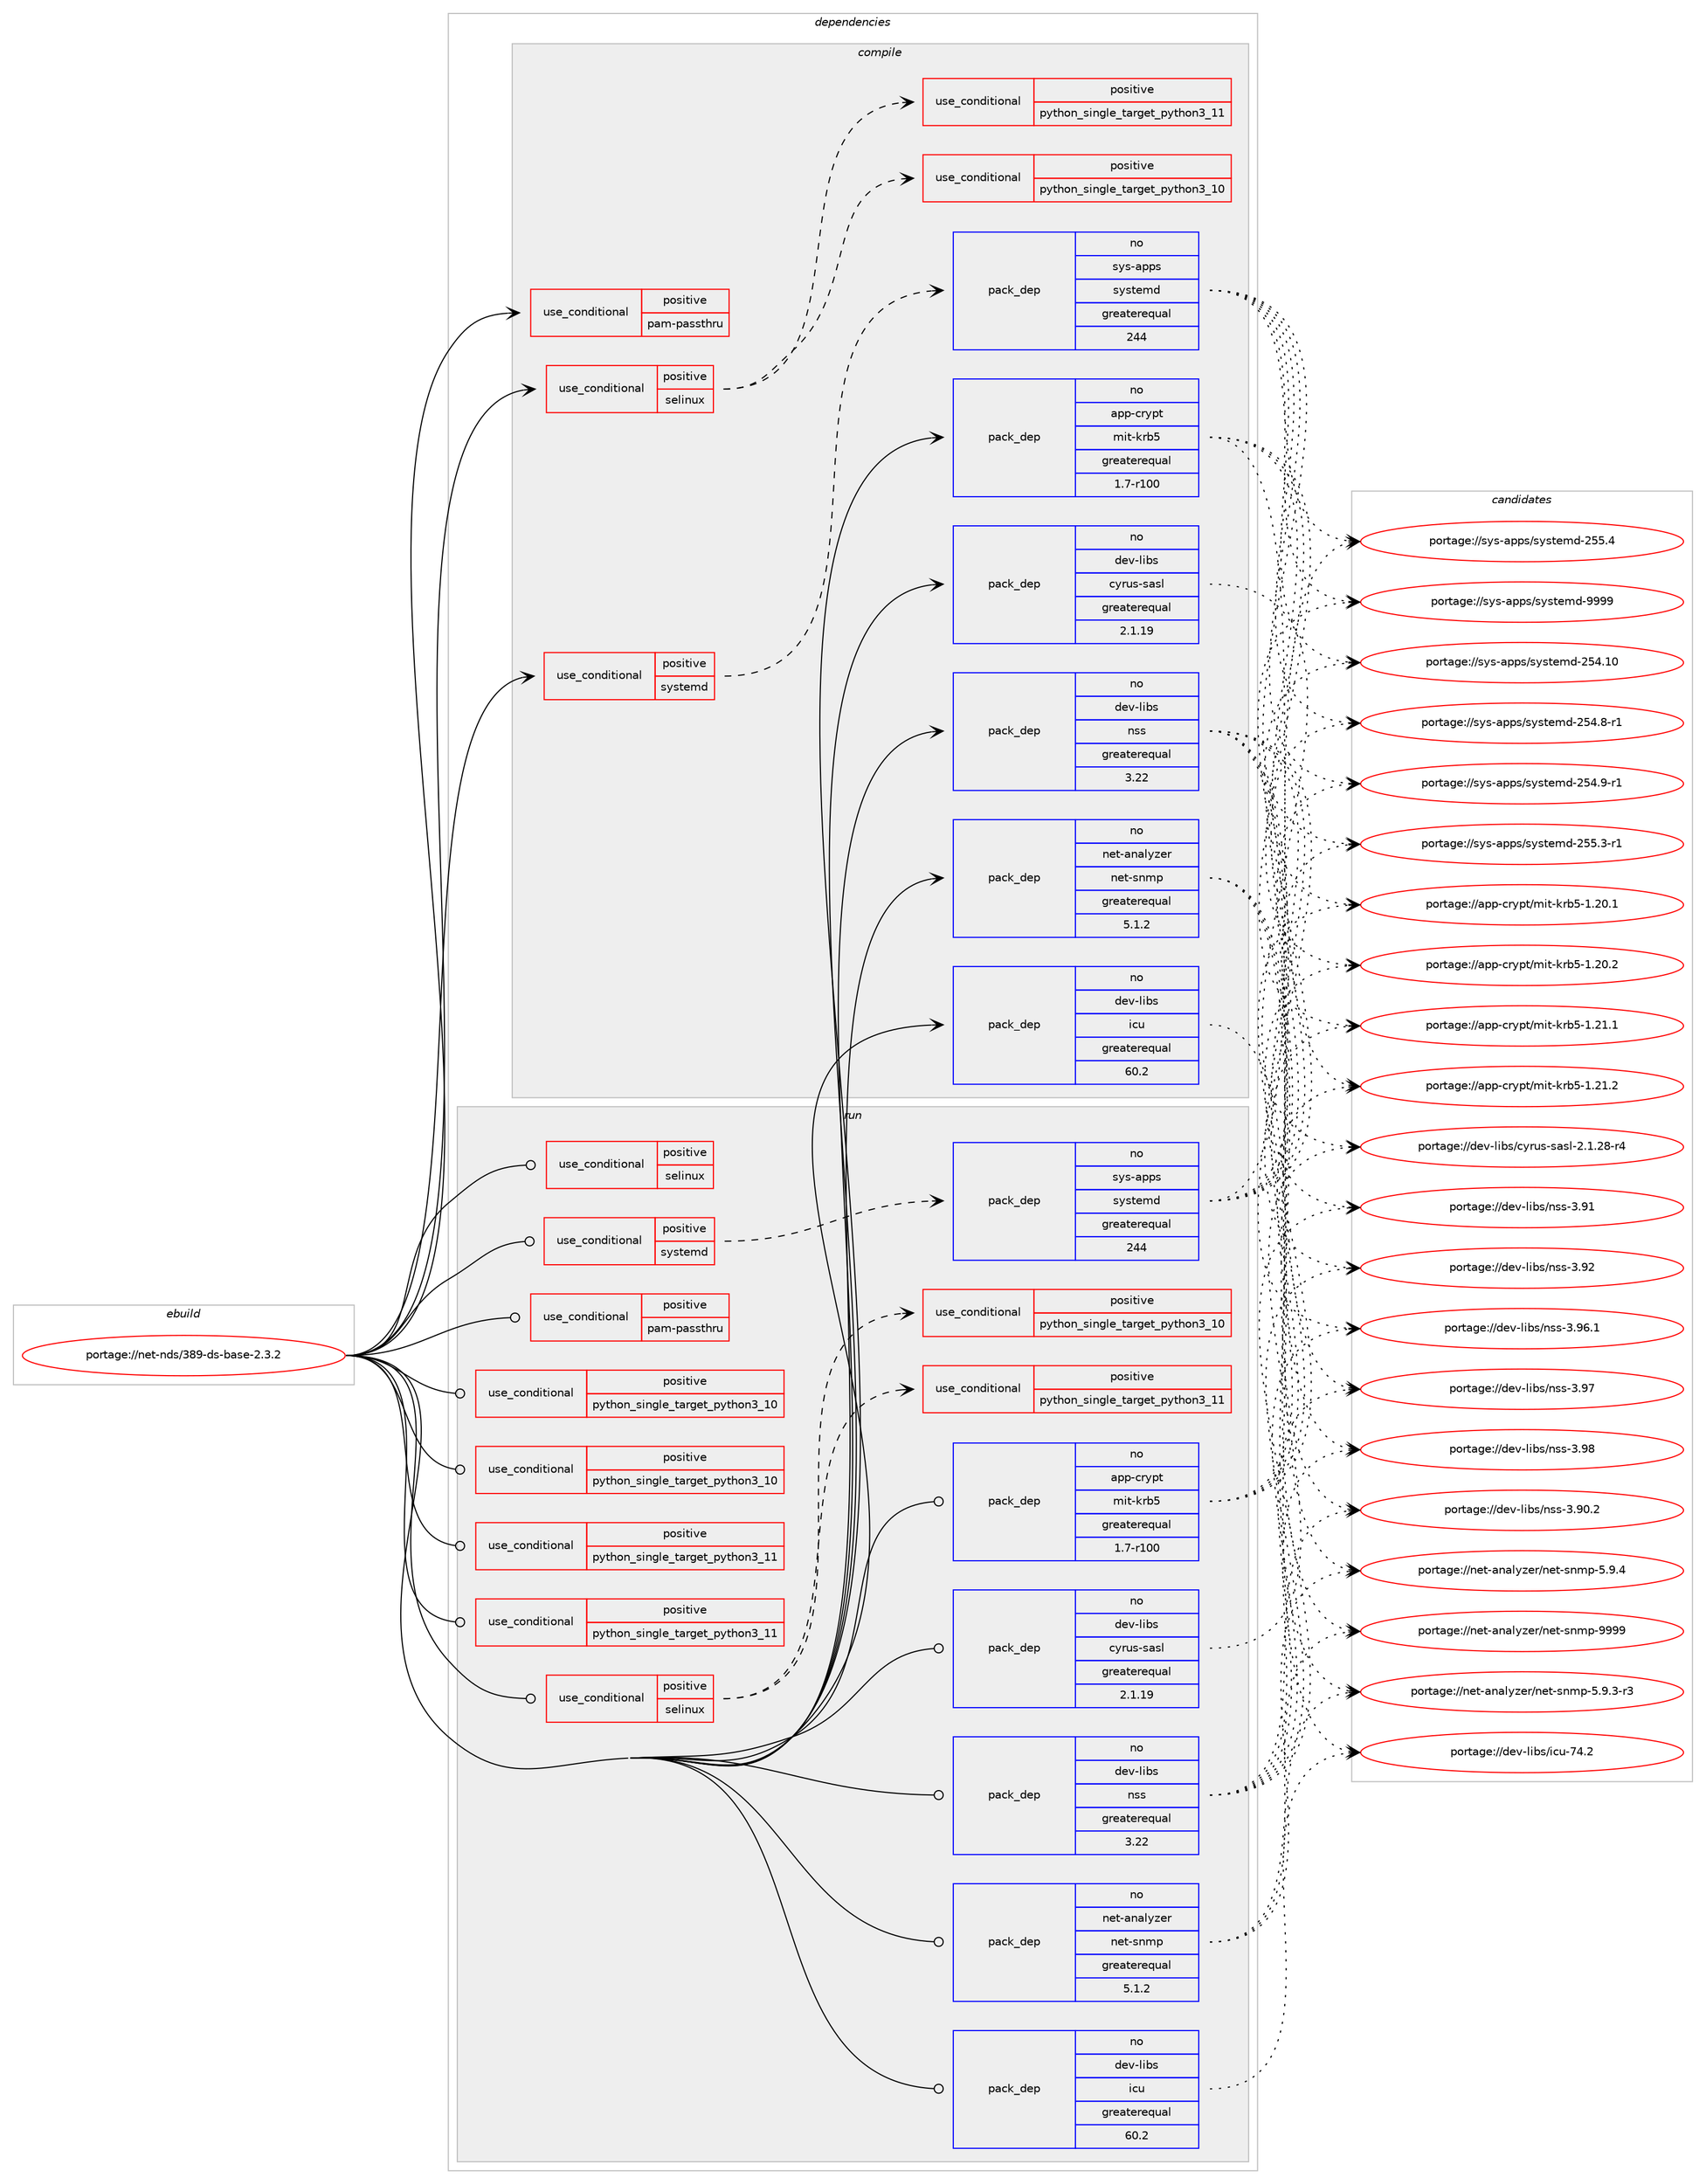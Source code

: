 digraph prolog {

# *************
# Graph options
# *************

newrank=true;
concentrate=true;
compound=true;
graph [rankdir=LR,fontname=Helvetica,fontsize=10,ranksep=1.5];#, ranksep=2.5, nodesep=0.2];
edge  [arrowhead=vee];
node  [fontname=Helvetica,fontsize=10];

# **********
# The ebuild
# **********

subgraph cluster_leftcol {
color=gray;
rank=same;
label=<<i>ebuild</i>>;
id [label="portage://net-nds/389-ds-base-2.3.2", color=red, width=4, href="../net-nds/389-ds-base-2.3.2.svg"];
}

# ****************
# The dependencies
# ****************

subgraph cluster_midcol {
color=gray;
label=<<i>dependencies</i>>;
subgraph cluster_compile {
fillcolor="#eeeeee";
style=filled;
label=<<i>compile</i>>;
subgraph cond5476 {
dependency7697 [label=<<TABLE BORDER="0" CELLBORDER="1" CELLSPACING="0" CELLPADDING="4"><TR><TD ROWSPAN="3" CELLPADDING="10">use_conditional</TD></TR><TR><TD>positive</TD></TR><TR><TD>pam-passthru</TD></TR></TABLE>>, shape=none, color=red];
# *** BEGIN UNKNOWN DEPENDENCY TYPE (TODO) ***
# dependency7697 -> package_dependency(portage://net-nds/389-ds-base-2.3.2,install,no,sys-libs,pam,none,[,,],[],[])
# *** END UNKNOWN DEPENDENCY TYPE (TODO) ***

}
id:e -> dependency7697:w [weight=20,style="solid",arrowhead="vee"];
subgraph cond5477 {
dependency7698 [label=<<TABLE BORDER="0" CELLBORDER="1" CELLSPACING="0" CELLPADDING="4"><TR><TD ROWSPAN="3" CELLPADDING="10">use_conditional</TD></TR><TR><TD>positive</TD></TR><TR><TD>selinux</TD></TR></TABLE>>, shape=none, color=red];
subgraph cond5478 {
dependency7699 [label=<<TABLE BORDER="0" CELLBORDER="1" CELLSPACING="0" CELLPADDING="4"><TR><TD ROWSPAN="3" CELLPADDING="10">use_conditional</TD></TR><TR><TD>positive</TD></TR><TR><TD>python_single_target_python3_10</TD></TR></TABLE>>, shape=none, color=red];
# *** BEGIN UNKNOWN DEPENDENCY TYPE (TODO) ***
# dependency7699 -> package_dependency(portage://net-nds/389-ds-base-2.3.2,install,no,sys-libs,libselinux,none,[,,],[],[use(enable(python),none),use(enable(python_targets_python3_10),negative)])
# *** END UNKNOWN DEPENDENCY TYPE (TODO) ***

}
dependency7698:e -> dependency7699:w [weight=20,style="dashed",arrowhead="vee"];
subgraph cond5479 {
dependency7700 [label=<<TABLE BORDER="0" CELLBORDER="1" CELLSPACING="0" CELLPADDING="4"><TR><TD ROWSPAN="3" CELLPADDING="10">use_conditional</TD></TR><TR><TD>positive</TD></TR><TR><TD>python_single_target_python3_11</TD></TR></TABLE>>, shape=none, color=red];
# *** BEGIN UNKNOWN DEPENDENCY TYPE (TODO) ***
# dependency7700 -> package_dependency(portage://net-nds/389-ds-base-2.3.2,install,no,sys-libs,libselinux,none,[,,],[],[use(enable(python),none),use(enable(python_targets_python3_11),negative)])
# *** END UNKNOWN DEPENDENCY TYPE (TODO) ***

}
dependency7698:e -> dependency7700:w [weight=20,style="dashed",arrowhead="vee"];
}
id:e -> dependency7698:w [weight=20,style="solid",arrowhead="vee"];
subgraph cond5480 {
dependency7701 [label=<<TABLE BORDER="0" CELLBORDER="1" CELLSPACING="0" CELLPADDING="4"><TR><TD ROWSPAN="3" CELLPADDING="10">use_conditional</TD></TR><TR><TD>positive</TD></TR><TR><TD>systemd</TD></TR></TABLE>>, shape=none, color=red];
subgraph pack2150 {
dependency7702 [label=<<TABLE BORDER="0" CELLBORDER="1" CELLSPACING="0" CELLPADDING="4" WIDTH="220"><TR><TD ROWSPAN="6" CELLPADDING="30">pack_dep</TD></TR><TR><TD WIDTH="110">no</TD></TR><TR><TD>sys-apps</TD></TR><TR><TD>systemd</TD></TR><TR><TD>greaterequal</TD></TR><TR><TD>244</TD></TR></TABLE>>, shape=none, color=blue];
}
dependency7701:e -> dependency7702:w [weight=20,style="dashed",arrowhead="vee"];
}
id:e -> dependency7701:w [weight=20,style="solid",arrowhead="vee"];
subgraph pack2151 {
dependency7703 [label=<<TABLE BORDER="0" CELLBORDER="1" CELLSPACING="0" CELLPADDING="4" WIDTH="220"><TR><TD ROWSPAN="6" CELLPADDING="30">pack_dep</TD></TR><TR><TD WIDTH="110">no</TD></TR><TR><TD>app-crypt</TD></TR><TR><TD>mit-krb5</TD></TR><TR><TD>greaterequal</TD></TR><TR><TD>1.7-r100</TD></TR></TABLE>>, shape=none, color=blue];
}
id:e -> dependency7703:w [weight=20,style="solid",arrowhead="vee"];
# *** BEGIN UNKNOWN DEPENDENCY TYPE (TODO) ***
# id -> package_dependency(portage://net-nds/389-ds-base-2.3.2,install,no,dev-db,lmdb,none,[,,],any_same_slot,[])
# *** END UNKNOWN DEPENDENCY TYPE (TODO) ***

subgraph pack2152 {
dependency7704 [label=<<TABLE BORDER="0" CELLBORDER="1" CELLSPACING="0" CELLPADDING="4" WIDTH="220"><TR><TD ROWSPAN="6" CELLPADDING="30">pack_dep</TD></TR><TR><TD WIDTH="110">no</TD></TR><TR><TD>dev-libs</TD></TR><TR><TD>cyrus-sasl</TD></TR><TR><TD>greaterequal</TD></TR><TR><TD>2.1.19</TD></TR></TABLE>>, shape=none, color=blue];
}
id:e -> dependency7704:w [weight=20,style="solid",arrowhead="vee"];
subgraph pack2153 {
dependency7705 [label=<<TABLE BORDER="0" CELLBORDER="1" CELLSPACING="0" CELLPADDING="4" WIDTH="220"><TR><TD ROWSPAN="6" CELLPADDING="30">pack_dep</TD></TR><TR><TD WIDTH="110">no</TD></TR><TR><TD>dev-libs</TD></TR><TR><TD>icu</TD></TR><TR><TD>greaterequal</TD></TR><TR><TD>60.2</TD></TR></TABLE>>, shape=none, color=blue];
}
id:e -> dependency7705:w [weight=20,style="solid",arrowhead="vee"];
# *** BEGIN UNKNOWN DEPENDENCY TYPE (TODO) ***
# id -> package_dependency(portage://net-nds/389-ds-base-2.3.2,install,no,dev-libs,json-c,none,[,,],any_same_slot,[])
# *** END UNKNOWN DEPENDENCY TYPE (TODO) ***

# *** BEGIN UNKNOWN DEPENDENCY TYPE (TODO) ***
# id -> package_dependency(portage://net-nds/389-ds-base-2.3.2,install,no,dev-libs,libevent,none,[,,],any_same_slot,[])
# *** END UNKNOWN DEPENDENCY TYPE (TODO) ***

# *** BEGIN UNKNOWN DEPENDENCY TYPE (TODO) ***
# id -> package_dependency(portage://net-nds/389-ds-base-2.3.2,install,no,dev-libs,libpcre2,none,[,,],any_same_slot,[])
# *** END UNKNOWN DEPENDENCY TYPE (TODO) ***

# *** BEGIN UNKNOWN DEPENDENCY TYPE (TODO) ***
# id -> package_dependency(portage://net-nds/389-ds-base-2.3.2,install,no,dev-libs,nspr,none,[,,],[],[])
# *** END UNKNOWN DEPENDENCY TYPE (TODO) ***

subgraph pack2154 {
dependency7706 [label=<<TABLE BORDER="0" CELLBORDER="1" CELLSPACING="0" CELLPADDING="4" WIDTH="220"><TR><TD ROWSPAN="6" CELLPADDING="30">pack_dep</TD></TR><TR><TD WIDTH="110">no</TD></TR><TR><TD>dev-libs</TD></TR><TR><TD>nss</TD></TR><TR><TD>greaterequal</TD></TR><TR><TD>3.22</TD></TR></TABLE>>, shape=none, color=blue];
}
id:e -> dependency7706:w [weight=20,style="solid",arrowhead="vee"];
# *** BEGIN UNKNOWN DEPENDENCY TYPE (TODO) ***
# id -> package_dependency(portage://net-nds/389-ds-base-2.3.2,install,no,dev-libs,openssl,none,[,,],[slot(0),equal],[])
# *** END UNKNOWN DEPENDENCY TYPE (TODO) ***

subgraph pack2155 {
dependency7707 [label=<<TABLE BORDER="0" CELLBORDER="1" CELLSPACING="0" CELLPADDING="4" WIDTH="220"><TR><TD ROWSPAN="6" CELLPADDING="30">pack_dep</TD></TR><TR><TD WIDTH="110">no</TD></TR><TR><TD>net-analyzer</TD></TR><TR><TD>net-snmp</TD></TR><TR><TD>greaterequal</TD></TR><TR><TD>5.1.2</TD></TR></TABLE>>, shape=none, color=blue];
}
id:e -> dependency7707:w [weight=20,style="solid",arrowhead="vee"];
# *** BEGIN UNKNOWN DEPENDENCY TYPE (TODO) ***
# id -> package_dependency(portage://net-nds/389-ds-base-2.3.2,install,no,net-nds,openldap,none,[,,],any_same_slot,[use(enable(sasl),none)])
# *** END UNKNOWN DEPENDENCY TYPE (TODO) ***

# *** BEGIN UNKNOWN DEPENDENCY TYPE (TODO) ***
# id -> package_dependency(portage://net-nds/389-ds-base-2.3.2,install,no,sys-fs,e2fsprogs,none,[,,],[],[])
# *** END UNKNOWN DEPENDENCY TYPE (TODO) ***

# *** BEGIN UNKNOWN DEPENDENCY TYPE (TODO) ***
# id -> package_dependency(portage://net-nds/389-ds-base-2.3.2,install,no,sys-libs,cracklib,none,[,,],[],[])
# *** END UNKNOWN DEPENDENCY TYPE (TODO) ***

# *** BEGIN UNKNOWN DEPENDENCY TYPE (TODO) ***
# id -> package_dependency(portage://net-nds/389-ds-base-2.3.2,install,no,sys-libs,db,none,[,,],[slot(5.3)],[])
# *** END UNKNOWN DEPENDENCY TYPE (TODO) ***

# *** BEGIN UNKNOWN DEPENDENCY TYPE (TODO) ***
# id -> package_dependency(portage://net-nds/389-ds-base-2.3.2,install,no,sys-libs,zlib,none,[,,],[],[])
# *** END UNKNOWN DEPENDENCY TYPE (TODO) ***

# *** BEGIN UNKNOWN DEPENDENCY TYPE (TODO) ***
# id -> package_dependency(portage://net-nds/389-ds-base-2.3.2,install,no,virtual,libcrypt,none,[,,],any_same_slot,[])
# *** END UNKNOWN DEPENDENCY TYPE (TODO) ***

}
subgraph cluster_compileandrun {
fillcolor="#eeeeee";
style=filled;
label=<<i>compile and run</i>>;
}
subgraph cluster_run {
fillcolor="#eeeeee";
style=filled;
label=<<i>run</i>>;
subgraph cond5481 {
dependency7708 [label=<<TABLE BORDER="0" CELLBORDER="1" CELLSPACING="0" CELLPADDING="4"><TR><TD ROWSPAN="3" CELLPADDING="10">use_conditional</TD></TR><TR><TD>positive</TD></TR><TR><TD>pam-passthru</TD></TR></TABLE>>, shape=none, color=red];
# *** BEGIN UNKNOWN DEPENDENCY TYPE (TODO) ***
# dependency7708 -> package_dependency(portage://net-nds/389-ds-base-2.3.2,run,no,sys-libs,pam,none,[,,],[],[])
# *** END UNKNOWN DEPENDENCY TYPE (TODO) ***

}
id:e -> dependency7708:w [weight=20,style="solid",arrowhead="odot"];
subgraph cond5482 {
dependency7709 [label=<<TABLE BORDER="0" CELLBORDER="1" CELLSPACING="0" CELLPADDING="4"><TR><TD ROWSPAN="3" CELLPADDING="10">use_conditional</TD></TR><TR><TD>positive</TD></TR><TR><TD>python_single_target_python3_10</TD></TR></TABLE>>, shape=none, color=red];
# *** BEGIN UNKNOWN DEPENDENCY TYPE (TODO) ***
# dependency7709 -> package_dependency(portage://net-nds/389-ds-base-2.3.2,run,no,dev-lang,python,none,[,,],[slot(3.10)],[])
# *** END UNKNOWN DEPENDENCY TYPE (TODO) ***

}
id:e -> dependency7709:w [weight=20,style="solid",arrowhead="odot"];
subgraph cond5483 {
dependency7710 [label=<<TABLE BORDER="0" CELLBORDER="1" CELLSPACING="0" CELLPADDING="4"><TR><TD ROWSPAN="3" CELLPADDING="10">use_conditional</TD></TR><TR><TD>positive</TD></TR><TR><TD>python_single_target_python3_10</TD></TR></TABLE>>, shape=none, color=red];
# *** BEGIN UNKNOWN DEPENDENCY TYPE (TODO) ***
# dependency7710 -> package_dependency(portage://net-nds/389-ds-base-2.3.2,run,no,dev-python,pyasn1,none,[,,],[],[use(enable(python_targets_python3_10),negative)])
# *** END UNKNOWN DEPENDENCY TYPE (TODO) ***

# *** BEGIN UNKNOWN DEPENDENCY TYPE (TODO) ***
# dependency7710 -> package_dependency(portage://net-nds/389-ds-base-2.3.2,run,no,dev-python,pyasn1-modules,none,[,,],[],[use(enable(python_targets_python3_10),negative)])
# *** END UNKNOWN DEPENDENCY TYPE (TODO) ***

# *** BEGIN UNKNOWN DEPENDENCY TYPE (TODO) ***
# dependency7710 -> package_dependency(portage://net-nds/389-ds-base-2.3.2,run,no,dev-python,argcomplete,none,[,,],[],[use(enable(python_targets_python3_10),negative)])
# *** END UNKNOWN DEPENDENCY TYPE (TODO) ***

# *** BEGIN UNKNOWN DEPENDENCY TYPE (TODO) ***
# dependency7710 -> package_dependency(portage://net-nds/389-ds-base-2.3.2,run,no,dev-python,python-dateutil,none,[,,],[],[use(enable(python_targets_python3_10),negative)])
# *** END UNKNOWN DEPENDENCY TYPE (TODO) ***

# *** BEGIN UNKNOWN DEPENDENCY TYPE (TODO) ***
# dependency7710 -> package_dependency(portage://net-nds/389-ds-base-2.3.2,run,no,dev-python,python-ldap,none,[,,],[],[use(enable(sasl),none),use(enable(python_targets_python3_10),negative)])
# *** END UNKNOWN DEPENDENCY TYPE (TODO) ***

# *** BEGIN UNKNOWN DEPENDENCY TYPE (TODO) ***
# dependency7710 -> package_dependency(portage://net-nds/389-ds-base-2.3.2,run,no,dev-python,distro,none,[,,],[],[use(enable(python_targets_python3_10),negative)])
# *** END UNKNOWN DEPENDENCY TYPE (TODO) ***

}
id:e -> dependency7710:w [weight=20,style="solid",arrowhead="odot"];
subgraph cond5484 {
dependency7711 [label=<<TABLE BORDER="0" CELLBORDER="1" CELLSPACING="0" CELLPADDING="4"><TR><TD ROWSPAN="3" CELLPADDING="10">use_conditional</TD></TR><TR><TD>positive</TD></TR><TR><TD>python_single_target_python3_11</TD></TR></TABLE>>, shape=none, color=red];
# *** BEGIN UNKNOWN DEPENDENCY TYPE (TODO) ***
# dependency7711 -> package_dependency(portage://net-nds/389-ds-base-2.3.2,run,no,dev-lang,python,none,[,,],[slot(3.11)],[])
# *** END UNKNOWN DEPENDENCY TYPE (TODO) ***

}
id:e -> dependency7711:w [weight=20,style="solid",arrowhead="odot"];
subgraph cond5485 {
dependency7712 [label=<<TABLE BORDER="0" CELLBORDER="1" CELLSPACING="0" CELLPADDING="4"><TR><TD ROWSPAN="3" CELLPADDING="10">use_conditional</TD></TR><TR><TD>positive</TD></TR><TR><TD>python_single_target_python3_11</TD></TR></TABLE>>, shape=none, color=red];
# *** BEGIN UNKNOWN DEPENDENCY TYPE (TODO) ***
# dependency7712 -> package_dependency(portage://net-nds/389-ds-base-2.3.2,run,no,dev-python,pyasn1,none,[,,],[],[use(enable(python_targets_python3_11),negative)])
# *** END UNKNOWN DEPENDENCY TYPE (TODO) ***

# *** BEGIN UNKNOWN DEPENDENCY TYPE (TODO) ***
# dependency7712 -> package_dependency(portage://net-nds/389-ds-base-2.3.2,run,no,dev-python,pyasn1-modules,none,[,,],[],[use(enable(python_targets_python3_11),negative)])
# *** END UNKNOWN DEPENDENCY TYPE (TODO) ***

# *** BEGIN UNKNOWN DEPENDENCY TYPE (TODO) ***
# dependency7712 -> package_dependency(portage://net-nds/389-ds-base-2.3.2,run,no,dev-python,argcomplete,none,[,,],[],[use(enable(python_targets_python3_11),negative)])
# *** END UNKNOWN DEPENDENCY TYPE (TODO) ***

# *** BEGIN UNKNOWN DEPENDENCY TYPE (TODO) ***
# dependency7712 -> package_dependency(portage://net-nds/389-ds-base-2.3.2,run,no,dev-python,python-dateutil,none,[,,],[],[use(enable(python_targets_python3_11),negative)])
# *** END UNKNOWN DEPENDENCY TYPE (TODO) ***

# *** BEGIN UNKNOWN DEPENDENCY TYPE (TODO) ***
# dependency7712 -> package_dependency(portage://net-nds/389-ds-base-2.3.2,run,no,dev-python,python-ldap,none,[,,],[],[use(enable(sasl),none),use(enable(python_targets_python3_11),negative)])
# *** END UNKNOWN DEPENDENCY TYPE (TODO) ***

# *** BEGIN UNKNOWN DEPENDENCY TYPE (TODO) ***
# dependency7712 -> package_dependency(portage://net-nds/389-ds-base-2.3.2,run,no,dev-python,distro,none,[,,],[],[use(enable(python_targets_python3_11),negative)])
# *** END UNKNOWN DEPENDENCY TYPE (TODO) ***

}
id:e -> dependency7712:w [weight=20,style="solid",arrowhead="odot"];
subgraph cond5486 {
dependency7713 [label=<<TABLE BORDER="0" CELLBORDER="1" CELLSPACING="0" CELLPADDING="4"><TR><TD ROWSPAN="3" CELLPADDING="10">use_conditional</TD></TR><TR><TD>positive</TD></TR><TR><TD>selinux</TD></TR></TABLE>>, shape=none, color=red];
subgraph cond5487 {
dependency7714 [label=<<TABLE BORDER="0" CELLBORDER="1" CELLSPACING="0" CELLPADDING="4"><TR><TD ROWSPAN="3" CELLPADDING="10">use_conditional</TD></TR><TR><TD>positive</TD></TR><TR><TD>python_single_target_python3_10</TD></TR></TABLE>>, shape=none, color=red];
# *** BEGIN UNKNOWN DEPENDENCY TYPE (TODO) ***
# dependency7714 -> package_dependency(portage://net-nds/389-ds-base-2.3.2,run,no,sys-libs,libselinux,none,[,,],[],[use(enable(python),none),use(enable(python_targets_python3_10),negative)])
# *** END UNKNOWN DEPENDENCY TYPE (TODO) ***

}
dependency7713:e -> dependency7714:w [weight=20,style="dashed",arrowhead="vee"];
subgraph cond5488 {
dependency7715 [label=<<TABLE BORDER="0" CELLBORDER="1" CELLSPACING="0" CELLPADDING="4"><TR><TD ROWSPAN="3" CELLPADDING="10">use_conditional</TD></TR><TR><TD>positive</TD></TR><TR><TD>python_single_target_python3_11</TD></TR></TABLE>>, shape=none, color=red];
# *** BEGIN UNKNOWN DEPENDENCY TYPE (TODO) ***
# dependency7715 -> package_dependency(portage://net-nds/389-ds-base-2.3.2,run,no,sys-libs,libselinux,none,[,,],[],[use(enable(python),none),use(enable(python_targets_python3_11),negative)])
# *** END UNKNOWN DEPENDENCY TYPE (TODO) ***

}
dependency7713:e -> dependency7715:w [weight=20,style="dashed",arrowhead="vee"];
}
id:e -> dependency7713:w [weight=20,style="solid",arrowhead="odot"];
subgraph cond5489 {
dependency7716 [label=<<TABLE BORDER="0" CELLBORDER="1" CELLSPACING="0" CELLPADDING="4"><TR><TD ROWSPAN="3" CELLPADDING="10">use_conditional</TD></TR><TR><TD>positive</TD></TR><TR><TD>selinux</TD></TR></TABLE>>, shape=none, color=red];
# *** BEGIN UNKNOWN DEPENDENCY TYPE (TODO) ***
# dependency7716 -> package_dependency(portage://net-nds/389-ds-base-2.3.2,run,no,sec-policy,selinux-dirsrv,none,[,,],[],[])
# *** END UNKNOWN DEPENDENCY TYPE (TODO) ***

}
id:e -> dependency7716:w [weight=20,style="solid",arrowhead="odot"];
subgraph cond5490 {
dependency7717 [label=<<TABLE BORDER="0" CELLBORDER="1" CELLSPACING="0" CELLPADDING="4"><TR><TD ROWSPAN="3" CELLPADDING="10">use_conditional</TD></TR><TR><TD>positive</TD></TR><TR><TD>systemd</TD></TR></TABLE>>, shape=none, color=red];
subgraph pack2156 {
dependency7718 [label=<<TABLE BORDER="0" CELLBORDER="1" CELLSPACING="0" CELLPADDING="4" WIDTH="220"><TR><TD ROWSPAN="6" CELLPADDING="30">pack_dep</TD></TR><TR><TD WIDTH="110">no</TD></TR><TR><TD>sys-apps</TD></TR><TR><TD>systemd</TD></TR><TR><TD>greaterequal</TD></TR><TR><TD>244</TD></TR></TABLE>>, shape=none, color=blue];
}
dependency7717:e -> dependency7718:w [weight=20,style="dashed",arrowhead="vee"];
}
id:e -> dependency7717:w [weight=20,style="solid",arrowhead="odot"];
# *** BEGIN UNKNOWN DEPENDENCY TYPE (TODO) ***
# id -> package_dependency(portage://net-nds/389-ds-base-2.3.2,run,no,acct-user,dirsrv,none,[,,],[],[])
# *** END UNKNOWN DEPENDENCY TYPE (TODO) ***

subgraph pack2157 {
dependency7719 [label=<<TABLE BORDER="0" CELLBORDER="1" CELLSPACING="0" CELLPADDING="4" WIDTH="220"><TR><TD ROWSPAN="6" CELLPADDING="30">pack_dep</TD></TR><TR><TD WIDTH="110">no</TD></TR><TR><TD>app-crypt</TD></TR><TR><TD>mit-krb5</TD></TR><TR><TD>greaterequal</TD></TR><TR><TD>1.7-r100</TD></TR></TABLE>>, shape=none, color=blue];
}
id:e -> dependency7719:w [weight=20,style="solid",arrowhead="odot"];
# *** BEGIN UNKNOWN DEPENDENCY TYPE (TODO) ***
# id -> package_dependency(portage://net-nds/389-ds-base-2.3.2,run,no,dev-db,lmdb,none,[,,],any_same_slot,[])
# *** END UNKNOWN DEPENDENCY TYPE (TODO) ***

subgraph pack2158 {
dependency7720 [label=<<TABLE BORDER="0" CELLBORDER="1" CELLSPACING="0" CELLPADDING="4" WIDTH="220"><TR><TD ROWSPAN="6" CELLPADDING="30">pack_dep</TD></TR><TR><TD WIDTH="110">no</TD></TR><TR><TD>dev-libs</TD></TR><TR><TD>cyrus-sasl</TD></TR><TR><TD>greaterequal</TD></TR><TR><TD>2.1.19</TD></TR></TABLE>>, shape=none, color=blue];
}
id:e -> dependency7720:w [weight=20,style="solid",arrowhead="odot"];
subgraph pack2159 {
dependency7721 [label=<<TABLE BORDER="0" CELLBORDER="1" CELLSPACING="0" CELLPADDING="4" WIDTH="220"><TR><TD ROWSPAN="6" CELLPADDING="30">pack_dep</TD></TR><TR><TD WIDTH="110">no</TD></TR><TR><TD>dev-libs</TD></TR><TR><TD>icu</TD></TR><TR><TD>greaterequal</TD></TR><TR><TD>60.2</TD></TR></TABLE>>, shape=none, color=blue];
}
id:e -> dependency7721:w [weight=20,style="solid",arrowhead="odot"];
# *** BEGIN UNKNOWN DEPENDENCY TYPE (TODO) ***
# id -> package_dependency(portage://net-nds/389-ds-base-2.3.2,run,no,dev-libs,json-c,none,[,,],any_same_slot,[])
# *** END UNKNOWN DEPENDENCY TYPE (TODO) ***

# *** BEGIN UNKNOWN DEPENDENCY TYPE (TODO) ***
# id -> package_dependency(portage://net-nds/389-ds-base-2.3.2,run,no,dev-libs,libevent,none,[,,],any_same_slot,[])
# *** END UNKNOWN DEPENDENCY TYPE (TODO) ***

# *** BEGIN UNKNOWN DEPENDENCY TYPE (TODO) ***
# id -> package_dependency(portage://net-nds/389-ds-base-2.3.2,run,no,dev-libs,libpcre2,none,[,,],any_same_slot,[])
# *** END UNKNOWN DEPENDENCY TYPE (TODO) ***

# *** BEGIN UNKNOWN DEPENDENCY TYPE (TODO) ***
# id -> package_dependency(portage://net-nds/389-ds-base-2.3.2,run,no,dev-libs,nspr,none,[,,],[],[])
# *** END UNKNOWN DEPENDENCY TYPE (TODO) ***

subgraph pack2160 {
dependency7722 [label=<<TABLE BORDER="0" CELLBORDER="1" CELLSPACING="0" CELLPADDING="4" WIDTH="220"><TR><TD ROWSPAN="6" CELLPADDING="30">pack_dep</TD></TR><TR><TD WIDTH="110">no</TD></TR><TR><TD>dev-libs</TD></TR><TR><TD>nss</TD></TR><TR><TD>greaterequal</TD></TR><TR><TD>3.22</TD></TR></TABLE>>, shape=none, color=blue];
}
id:e -> dependency7722:w [weight=20,style="solid",arrowhead="odot"];
# *** BEGIN UNKNOWN DEPENDENCY TYPE (TODO) ***
# id -> package_dependency(portage://net-nds/389-ds-base-2.3.2,run,no,dev-libs,openssl,none,[,,],[slot(0),equal],[])
# *** END UNKNOWN DEPENDENCY TYPE (TODO) ***

subgraph pack2161 {
dependency7723 [label=<<TABLE BORDER="0" CELLBORDER="1" CELLSPACING="0" CELLPADDING="4" WIDTH="220"><TR><TD ROWSPAN="6" CELLPADDING="30">pack_dep</TD></TR><TR><TD WIDTH="110">no</TD></TR><TR><TD>net-analyzer</TD></TR><TR><TD>net-snmp</TD></TR><TR><TD>greaterequal</TD></TR><TR><TD>5.1.2</TD></TR></TABLE>>, shape=none, color=blue];
}
id:e -> dependency7723:w [weight=20,style="solid",arrowhead="odot"];
# *** BEGIN UNKNOWN DEPENDENCY TYPE (TODO) ***
# id -> package_dependency(portage://net-nds/389-ds-base-2.3.2,run,no,net-nds,openldap,none,[,,],any_same_slot,[use(enable(sasl),none)])
# *** END UNKNOWN DEPENDENCY TYPE (TODO) ***

# *** BEGIN UNKNOWN DEPENDENCY TYPE (TODO) ***
# id -> package_dependency(portage://net-nds/389-ds-base-2.3.2,run,no,sys-fs,e2fsprogs,none,[,,],[],[])
# *** END UNKNOWN DEPENDENCY TYPE (TODO) ***

# *** BEGIN UNKNOWN DEPENDENCY TYPE (TODO) ***
# id -> package_dependency(portage://net-nds/389-ds-base-2.3.2,run,no,sys-libs,cracklib,none,[,,],[],[])
# *** END UNKNOWN DEPENDENCY TYPE (TODO) ***

# *** BEGIN UNKNOWN DEPENDENCY TYPE (TODO) ***
# id -> package_dependency(portage://net-nds/389-ds-base-2.3.2,run,no,sys-libs,db,none,[,,],[slot(5.3)],[])
# *** END UNKNOWN DEPENDENCY TYPE (TODO) ***

# *** BEGIN UNKNOWN DEPENDENCY TYPE (TODO) ***
# id -> package_dependency(portage://net-nds/389-ds-base-2.3.2,run,no,sys-libs,zlib,none,[,,],[],[])
# *** END UNKNOWN DEPENDENCY TYPE (TODO) ***

# *** BEGIN UNKNOWN DEPENDENCY TYPE (TODO) ***
# id -> package_dependency(portage://net-nds/389-ds-base-2.3.2,run,no,virtual,libcrypt,none,[,,],any_same_slot,[])
# *** END UNKNOWN DEPENDENCY TYPE (TODO) ***

# *** BEGIN UNKNOWN DEPENDENCY TYPE (TODO) ***
# id -> package_dependency(portage://net-nds/389-ds-base-2.3.2,run,no,virtual,logger,none,[,,],[],[])
# *** END UNKNOWN DEPENDENCY TYPE (TODO) ***

# *** BEGIN UNKNOWN DEPENDENCY TYPE (TODO) ***
# id -> package_dependency(portage://net-nds/389-ds-base-2.3.2,run,no,virtual,perl-Archive-Tar,none,[,,],[],[])
# *** END UNKNOWN DEPENDENCY TYPE (TODO) ***

# *** BEGIN UNKNOWN DEPENDENCY TYPE (TODO) ***
# id -> package_dependency(portage://net-nds/389-ds-base-2.3.2,run,no,virtual,perl-DB_File,none,[,,],[],[])
# *** END UNKNOWN DEPENDENCY TYPE (TODO) ***

# *** BEGIN UNKNOWN DEPENDENCY TYPE (TODO) ***
# id -> package_dependency(portage://net-nds/389-ds-base-2.3.2,run,no,virtual,perl-Getopt-Long,none,[,,],[],[])
# *** END UNKNOWN DEPENDENCY TYPE (TODO) ***

# *** BEGIN UNKNOWN DEPENDENCY TYPE (TODO) ***
# id -> package_dependency(portage://net-nds/389-ds-base-2.3.2,run,no,virtual,perl-IO,none,[,,],[],[])
# *** END UNKNOWN DEPENDENCY TYPE (TODO) ***

# *** BEGIN UNKNOWN DEPENDENCY TYPE (TODO) ***
# id -> package_dependency(portage://net-nds/389-ds-base-2.3.2,run,no,virtual,perl-IO-Compress,none,[,,],[],[])
# *** END UNKNOWN DEPENDENCY TYPE (TODO) ***

# *** BEGIN UNKNOWN DEPENDENCY TYPE (TODO) ***
# id -> package_dependency(portage://net-nds/389-ds-base-2.3.2,run,no,virtual,perl-MIME-Base64,none,[,,],[],[])
# *** END UNKNOWN DEPENDENCY TYPE (TODO) ***

# *** BEGIN UNKNOWN DEPENDENCY TYPE (TODO) ***
# id -> package_dependency(portage://net-nds/389-ds-base-2.3.2,run,no,virtual,perl-Scalar-List-Utils,none,[,,],[],[])
# *** END UNKNOWN DEPENDENCY TYPE (TODO) ***

# *** BEGIN UNKNOWN DEPENDENCY TYPE (TODO) ***
# id -> package_dependency(portage://net-nds/389-ds-base-2.3.2,run,no,virtual,perl-Time-Local,none,[,,],[],[])
# *** END UNKNOWN DEPENDENCY TYPE (TODO) ***

# *** BEGIN UNKNOWN DEPENDENCY TYPE (TODO) ***
# id -> package_dependency(portage://net-nds/389-ds-base-2.3.2,run,no,virtual,tmpfiles,none,[,,],[],[])
# *** END UNKNOWN DEPENDENCY TYPE (TODO) ***

# *** BEGIN UNKNOWN DEPENDENCY TYPE (TODO) ***
# id -> package_dependency(portage://net-nds/389-ds-base-2.3.2,run,weak,net-nds,389-ds-base,none,[,,],[slot(1.4)],[])
# *** END UNKNOWN DEPENDENCY TYPE (TODO) ***

}
}

# **************
# The candidates
# **************

subgraph cluster_choices {
rank=same;
color=gray;
label=<<i>candidates</i>>;

subgraph choice2150 {
color=black;
nodesep=1;
choice11512111545971121121154711512111511610110910045505352464948 [label="portage://sys-apps/systemd-254.10", color=red, width=4,href="../sys-apps/systemd-254.10.svg"];
choice1151211154597112112115471151211151161011091004550535246564511449 [label="portage://sys-apps/systemd-254.8-r1", color=red, width=4,href="../sys-apps/systemd-254.8-r1.svg"];
choice1151211154597112112115471151211151161011091004550535246574511449 [label="portage://sys-apps/systemd-254.9-r1", color=red, width=4,href="../sys-apps/systemd-254.9-r1.svg"];
choice1151211154597112112115471151211151161011091004550535346514511449 [label="portage://sys-apps/systemd-255.3-r1", color=red, width=4,href="../sys-apps/systemd-255.3-r1.svg"];
choice115121115459711211211547115121115116101109100455053534652 [label="portage://sys-apps/systemd-255.4", color=red, width=4,href="../sys-apps/systemd-255.4.svg"];
choice1151211154597112112115471151211151161011091004557575757 [label="portage://sys-apps/systemd-9999", color=red, width=4,href="../sys-apps/systemd-9999.svg"];
dependency7702:e -> choice11512111545971121121154711512111511610110910045505352464948:w [style=dotted,weight="100"];
dependency7702:e -> choice1151211154597112112115471151211151161011091004550535246564511449:w [style=dotted,weight="100"];
dependency7702:e -> choice1151211154597112112115471151211151161011091004550535246574511449:w [style=dotted,weight="100"];
dependency7702:e -> choice1151211154597112112115471151211151161011091004550535346514511449:w [style=dotted,weight="100"];
dependency7702:e -> choice115121115459711211211547115121115116101109100455053534652:w [style=dotted,weight="100"];
dependency7702:e -> choice1151211154597112112115471151211151161011091004557575757:w [style=dotted,weight="100"];
}
subgraph choice2151 {
color=black;
nodesep=1;
choice9711211245991141211121164710910511645107114985345494650484649 [label="portage://app-crypt/mit-krb5-1.20.1", color=red, width=4,href="../app-crypt/mit-krb5-1.20.1.svg"];
choice9711211245991141211121164710910511645107114985345494650484650 [label="portage://app-crypt/mit-krb5-1.20.2", color=red, width=4,href="../app-crypt/mit-krb5-1.20.2.svg"];
choice9711211245991141211121164710910511645107114985345494650494649 [label="portage://app-crypt/mit-krb5-1.21.1", color=red, width=4,href="../app-crypt/mit-krb5-1.21.1.svg"];
choice9711211245991141211121164710910511645107114985345494650494650 [label="portage://app-crypt/mit-krb5-1.21.2", color=red, width=4,href="../app-crypt/mit-krb5-1.21.2.svg"];
dependency7703:e -> choice9711211245991141211121164710910511645107114985345494650484649:w [style=dotted,weight="100"];
dependency7703:e -> choice9711211245991141211121164710910511645107114985345494650484650:w [style=dotted,weight="100"];
dependency7703:e -> choice9711211245991141211121164710910511645107114985345494650494649:w [style=dotted,weight="100"];
dependency7703:e -> choice9711211245991141211121164710910511645107114985345494650494650:w [style=dotted,weight="100"];
}
subgraph choice2152 {
color=black;
nodesep=1;
choice100101118451081059811547991211141171154511597115108455046494650564511452 [label="portage://dev-libs/cyrus-sasl-2.1.28-r4", color=red, width=4,href="../dev-libs/cyrus-sasl-2.1.28-r4.svg"];
dependency7704:e -> choice100101118451081059811547991211141171154511597115108455046494650564511452:w [style=dotted,weight="100"];
}
subgraph choice2153 {
color=black;
nodesep=1;
choice100101118451081059811547105991174555524650 [label="portage://dev-libs/icu-74.2", color=red, width=4,href="../dev-libs/icu-74.2.svg"];
dependency7705:e -> choice100101118451081059811547105991174555524650:w [style=dotted,weight="100"];
}
subgraph choice2154 {
color=black;
nodesep=1;
choice10010111845108105981154711011511545514657484650 [label="portage://dev-libs/nss-3.90.2", color=red, width=4,href="../dev-libs/nss-3.90.2.svg"];
choice1001011184510810598115471101151154551465749 [label="portage://dev-libs/nss-3.91", color=red, width=4,href="../dev-libs/nss-3.91.svg"];
choice1001011184510810598115471101151154551465750 [label="portage://dev-libs/nss-3.92", color=red, width=4,href="../dev-libs/nss-3.92.svg"];
choice10010111845108105981154711011511545514657544649 [label="portage://dev-libs/nss-3.96.1", color=red, width=4,href="../dev-libs/nss-3.96.1.svg"];
choice1001011184510810598115471101151154551465755 [label="portage://dev-libs/nss-3.97", color=red, width=4,href="../dev-libs/nss-3.97.svg"];
choice1001011184510810598115471101151154551465756 [label="portage://dev-libs/nss-3.98", color=red, width=4,href="../dev-libs/nss-3.98.svg"];
dependency7706:e -> choice10010111845108105981154711011511545514657484650:w [style=dotted,weight="100"];
dependency7706:e -> choice1001011184510810598115471101151154551465749:w [style=dotted,weight="100"];
dependency7706:e -> choice1001011184510810598115471101151154551465750:w [style=dotted,weight="100"];
dependency7706:e -> choice10010111845108105981154711011511545514657544649:w [style=dotted,weight="100"];
dependency7706:e -> choice1001011184510810598115471101151154551465755:w [style=dotted,weight="100"];
dependency7706:e -> choice1001011184510810598115471101151154551465756:w [style=dotted,weight="100"];
}
subgraph choice2155 {
color=black;
nodesep=1;
choice11010111645971109710812112210111447110101116451151101091124553465746514511451 [label="portage://net-analyzer/net-snmp-5.9.3-r3", color=red, width=4,href="../net-analyzer/net-snmp-5.9.3-r3.svg"];
choice1101011164597110971081211221011144711010111645115110109112455346574652 [label="portage://net-analyzer/net-snmp-5.9.4", color=red, width=4,href="../net-analyzer/net-snmp-5.9.4.svg"];
choice11010111645971109710812112210111447110101116451151101091124557575757 [label="portage://net-analyzer/net-snmp-9999", color=red, width=4,href="../net-analyzer/net-snmp-9999.svg"];
dependency7707:e -> choice11010111645971109710812112210111447110101116451151101091124553465746514511451:w [style=dotted,weight="100"];
dependency7707:e -> choice1101011164597110971081211221011144711010111645115110109112455346574652:w [style=dotted,weight="100"];
dependency7707:e -> choice11010111645971109710812112210111447110101116451151101091124557575757:w [style=dotted,weight="100"];
}
subgraph choice2156 {
color=black;
nodesep=1;
choice11512111545971121121154711512111511610110910045505352464948 [label="portage://sys-apps/systemd-254.10", color=red, width=4,href="../sys-apps/systemd-254.10.svg"];
choice1151211154597112112115471151211151161011091004550535246564511449 [label="portage://sys-apps/systemd-254.8-r1", color=red, width=4,href="../sys-apps/systemd-254.8-r1.svg"];
choice1151211154597112112115471151211151161011091004550535246574511449 [label="portage://sys-apps/systemd-254.9-r1", color=red, width=4,href="../sys-apps/systemd-254.9-r1.svg"];
choice1151211154597112112115471151211151161011091004550535346514511449 [label="portage://sys-apps/systemd-255.3-r1", color=red, width=4,href="../sys-apps/systemd-255.3-r1.svg"];
choice115121115459711211211547115121115116101109100455053534652 [label="portage://sys-apps/systemd-255.4", color=red, width=4,href="../sys-apps/systemd-255.4.svg"];
choice1151211154597112112115471151211151161011091004557575757 [label="portage://sys-apps/systemd-9999", color=red, width=4,href="../sys-apps/systemd-9999.svg"];
dependency7718:e -> choice11512111545971121121154711512111511610110910045505352464948:w [style=dotted,weight="100"];
dependency7718:e -> choice1151211154597112112115471151211151161011091004550535246564511449:w [style=dotted,weight="100"];
dependency7718:e -> choice1151211154597112112115471151211151161011091004550535246574511449:w [style=dotted,weight="100"];
dependency7718:e -> choice1151211154597112112115471151211151161011091004550535346514511449:w [style=dotted,weight="100"];
dependency7718:e -> choice115121115459711211211547115121115116101109100455053534652:w [style=dotted,weight="100"];
dependency7718:e -> choice1151211154597112112115471151211151161011091004557575757:w [style=dotted,weight="100"];
}
subgraph choice2157 {
color=black;
nodesep=1;
choice9711211245991141211121164710910511645107114985345494650484649 [label="portage://app-crypt/mit-krb5-1.20.1", color=red, width=4,href="../app-crypt/mit-krb5-1.20.1.svg"];
choice9711211245991141211121164710910511645107114985345494650484650 [label="portage://app-crypt/mit-krb5-1.20.2", color=red, width=4,href="../app-crypt/mit-krb5-1.20.2.svg"];
choice9711211245991141211121164710910511645107114985345494650494649 [label="portage://app-crypt/mit-krb5-1.21.1", color=red, width=4,href="../app-crypt/mit-krb5-1.21.1.svg"];
choice9711211245991141211121164710910511645107114985345494650494650 [label="portage://app-crypt/mit-krb5-1.21.2", color=red, width=4,href="../app-crypt/mit-krb5-1.21.2.svg"];
dependency7719:e -> choice9711211245991141211121164710910511645107114985345494650484649:w [style=dotted,weight="100"];
dependency7719:e -> choice9711211245991141211121164710910511645107114985345494650484650:w [style=dotted,weight="100"];
dependency7719:e -> choice9711211245991141211121164710910511645107114985345494650494649:w [style=dotted,weight="100"];
dependency7719:e -> choice9711211245991141211121164710910511645107114985345494650494650:w [style=dotted,weight="100"];
}
subgraph choice2158 {
color=black;
nodesep=1;
choice100101118451081059811547991211141171154511597115108455046494650564511452 [label="portage://dev-libs/cyrus-sasl-2.1.28-r4", color=red, width=4,href="../dev-libs/cyrus-sasl-2.1.28-r4.svg"];
dependency7720:e -> choice100101118451081059811547991211141171154511597115108455046494650564511452:w [style=dotted,weight="100"];
}
subgraph choice2159 {
color=black;
nodesep=1;
choice100101118451081059811547105991174555524650 [label="portage://dev-libs/icu-74.2", color=red, width=4,href="../dev-libs/icu-74.2.svg"];
dependency7721:e -> choice100101118451081059811547105991174555524650:w [style=dotted,weight="100"];
}
subgraph choice2160 {
color=black;
nodesep=1;
choice10010111845108105981154711011511545514657484650 [label="portage://dev-libs/nss-3.90.2", color=red, width=4,href="../dev-libs/nss-3.90.2.svg"];
choice1001011184510810598115471101151154551465749 [label="portage://dev-libs/nss-3.91", color=red, width=4,href="../dev-libs/nss-3.91.svg"];
choice1001011184510810598115471101151154551465750 [label="portage://dev-libs/nss-3.92", color=red, width=4,href="../dev-libs/nss-3.92.svg"];
choice10010111845108105981154711011511545514657544649 [label="portage://dev-libs/nss-3.96.1", color=red, width=4,href="../dev-libs/nss-3.96.1.svg"];
choice1001011184510810598115471101151154551465755 [label="portage://dev-libs/nss-3.97", color=red, width=4,href="../dev-libs/nss-3.97.svg"];
choice1001011184510810598115471101151154551465756 [label="portage://dev-libs/nss-3.98", color=red, width=4,href="../dev-libs/nss-3.98.svg"];
dependency7722:e -> choice10010111845108105981154711011511545514657484650:w [style=dotted,weight="100"];
dependency7722:e -> choice1001011184510810598115471101151154551465749:w [style=dotted,weight="100"];
dependency7722:e -> choice1001011184510810598115471101151154551465750:w [style=dotted,weight="100"];
dependency7722:e -> choice10010111845108105981154711011511545514657544649:w [style=dotted,weight="100"];
dependency7722:e -> choice1001011184510810598115471101151154551465755:w [style=dotted,weight="100"];
dependency7722:e -> choice1001011184510810598115471101151154551465756:w [style=dotted,weight="100"];
}
subgraph choice2161 {
color=black;
nodesep=1;
choice11010111645971109710812112210111447110101116451151101091124553465746514511451 [label="portage://net-analyzer/net-snmp-5.9.3-r3", color=red, width=4,href="../net-analyzer/net-snmp-5.9.3-r3.svg"];
choice1101011164597110971081211221011144711010111645115110109112455346574652 [label="portage://net-analyzer/net-snmp-5.9.4", color=red, width=4,href="../net-analyzer/net-snmp-5.9.4.svg"];
choice11010111645971109710812112210111447110101116451151101091124557575757 [label="portage://net-analyzer/net-snmp-9999", color=red, width=4,href="../net-analyzer/net-snmp-9999.svg"];
dependency7723:e -> choice11010111645971109710812112210111447110101116451151101091124553465746514511451:w [style=dotted,weight="100"];
dependency7723:e -> choice1101011164597110971081211221011144711010111645115110109112455346574652:w [style=dotted,weight="100"];
dependency7723:e -> choice11010111645971109710812112210111447110101116451151101091124557575757:w [style=dotted,weight="100"];
}
}

}
